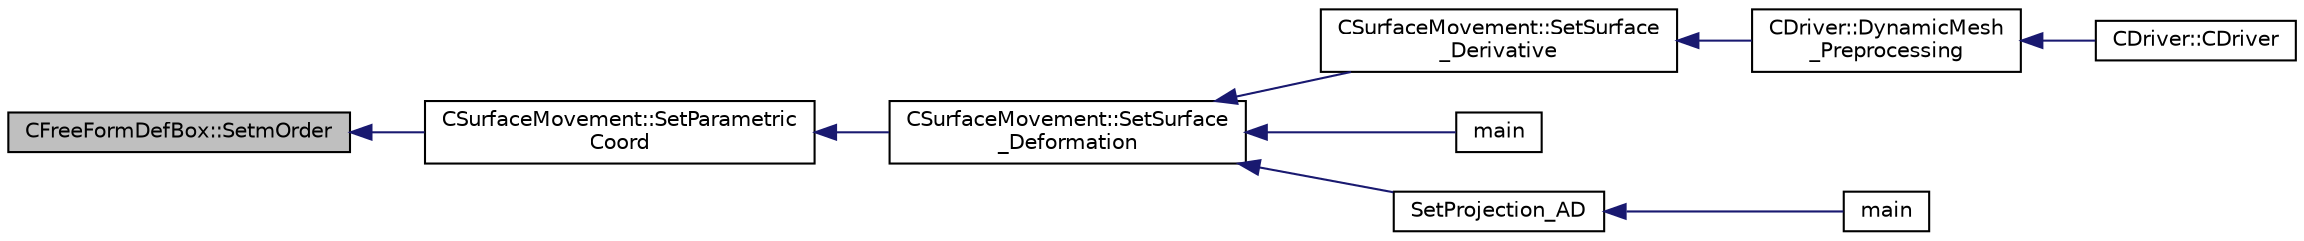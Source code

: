 digraph "CFreeFormDefBox::SetmOrder"
{
  edge [fontname="Helvetica",fontsize="10",labelfontname="Helvetica",labelfontsize="10"];
  node [fontname="Helvetica",fontsize="10",shape=record];
  rankdir="LR";
  Node899 [label="CFreeFormDefBox::SetmOrder",height=0.2,width=0.4,color="black", fillcolor="grey75", style="filled", fontcolor="black"];
  Node899 -> Node900 [dir="back",color="midnightblue",fontsize="10",style="solid",fontname="Helvetica"];
  Node900 [label="CSurfaceMovement::SetParametric\lCoord",height=0.2,width=0.4,color="black", fillcolor="white", style="filled",URL="$class_c_surface_movement.html#aba4574819df11175b382e0e765ec2f92",tooltip="Compute the parametric coordinates of a grid point using a point inversion strategy in the free form ..."];
  Node900 -> Node901 [dir="back",color="midnightblue",fontsize="10",style="solid",fontname="Helvetica"];
  Node901 [label="CSurfaceMovement::SetSurface\l_Deformation",height=0.2,width=0.4,color="black", fillcolor="white", style="filled",URL="$class_c_surface_movement.html#a23bec9fbe1bcd7f6117100de93381ac3",tooltip="Set the surface/boundary deformation. "];
  Node901 -> Node902 [dir="back",color="midnightblue",fontsize="10",style="solid",fontname="Helvetica"];
  Node902 [label="CSurfaceMovement::SetSurface\l_Derivative",height=0.2,width=0.4,color="black", fillcolor="white", style="filled",URL="$class_c_surface_movement.html#af6aac73d04565bf6e9b81305b66e97e7",tooltip="Set derivatives of the surface/boundary deformation. "];
  Node902 -> Node903 [dir="back",color="midnightblue",fontsize="10",style="solid",fontname="Helvetica"];
  Node903 [label="CDriver::DynamicMesh\l_Preprocessing",height=0.2,width=0.4,color="black", fillcolor="white", style="filled",URL="$class_c_driver.html#af585d91d9c08dbddcc2b3e67dd5f5af9",tooltip="GridMovement_Preprocessing. "];
  Node903 -> Node904 [dir="back",color="midnightblue",fontsize="10",style="solid",fontname="Helvetica"];
  Node904 [label="CDriver::CDriver",height=0.2,width=0.4,color="black", fillcolor="white", style="filled",URL="$class_c_driver.html#a3fca4a013a6efa9bbb38fe78a86b5f3d",tooltip="Constructor of the class. "];
  Node901 -> Node905 [dir="back",color="midnightblue",fontsize="10",style="solid",fontname="Helvetica"];
  Node905 [label="main",height=0.2,width=0.4,color="black", fillcolor="white", style="filled",URL="$_s_u2___d_e_f_8cpp.html#a0ddf1224851353fc92bfbff6f499fa97"];
  Node901 -> Node906 [dir="back",color="midnightblue",fontsize="10",style="solid",fontname="Helvetica"];
  Node906 [label="SetProjection_AD",height=0.2,width=0.4,color="black", fillcolor="white", style="filled",URL="$_s_u2___d_o_t_8cpp.html#a3fceed882e8eb3d6796c8e8396af7d87",tooltip="Projection of the surface sensitivity using algorithmic differentiation (AD). "];
  Node906 -> Node907 [dir="back",color="midnightblue",fontsize="10",style="solid",fontname="Helvetica"];
  Node907 [label="main",height=0.2,width=0.4,color="black", fillcolor="white", style="filled",URL="$_s_u2___d_o_t_8cpp.html#a0ddf1224851353fc92bfbff6f499fa97"];
}
